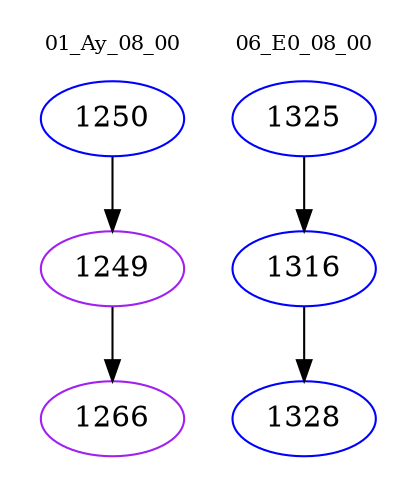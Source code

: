 digraph{
subgraph cluster_0 {
color = white
label = "01_Ay_08_00";
fontsize=10;
T0_1250 [label="1250", color="blue"]
T0_1250 -> T0_1249 [color="black"]
T0_1249 [label="1249", color="purple"]
T0_1249 -> T0_1266 [color="black"]
T0_1266 [label="1266", color="purple"]
}
subgraph cluster_1 {
color = white
label = "06_E0_08_00";
fontsize=10;
T1_1325 [label="1325", color="blue"]
T1_1325 -> T1_1316 [color="black"]
T1_1316 [label="1316", color="blue"]
T1_1316 -> T1_1328 [color="black"]
T1_1328 [label="1328", color="blue"]
}
}
